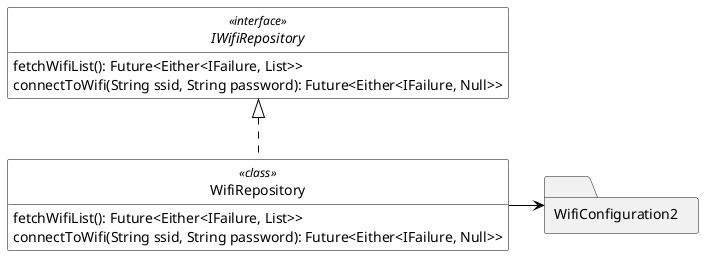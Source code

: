 @startuml
skinparam class {
    BackgroundColor white
    BorderColor black
    ArrowColor black
}

interface IWifiRepository <<interface>>{
    fetchWifiList(): Future<Either<IFailure, List>>
    connectToWifi(String ssid, String password): Future<Either<IFailure, Null>>
}

class WifiRepository <<class>>{
    fetchWifiList(): Future<Either<IFailure, List>>
    connectToWifi(String ssid, String password): Future<Either<IFailure, Null>>
}

package WifiConfiguration2 <<Folder>>{
}

WifiRepository .up.|> IWifiRepository
WifiRepository -right-> WifiConfiguration2

hide members
hide circle
show WifiRepository methods
show IWifiRepository methods

@enduml